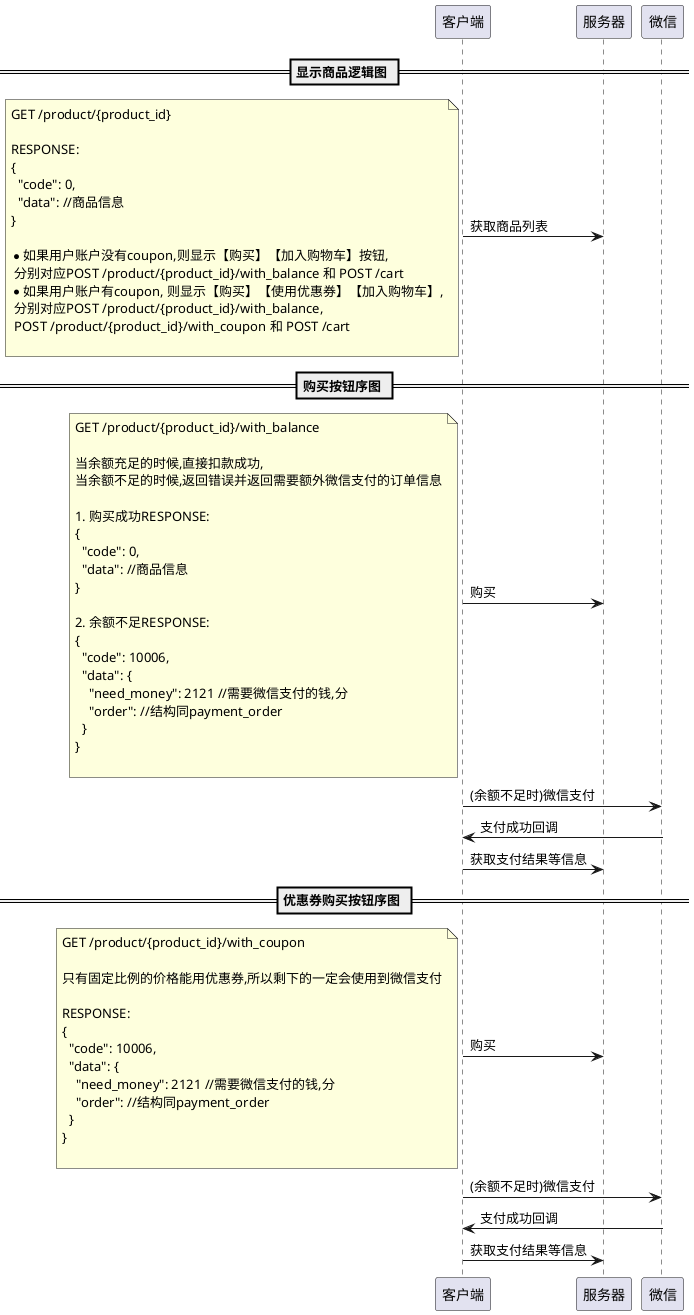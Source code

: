 @startuml

== 显示商品逻辑图 ==

客户端 -> 服务器: 获取商品列表
note left
GET /product/{product_id}

RESPONSE:
{
  "code": 0,
  "data": //商品信息
}

* 如果用户账户没有coupon,则显示【购买】【加入购物车】按钮,
 分别对应POST /product/{product_id}/with_balance 和 POST /cart
* 如果用户账户有coupon, 则显示【购买】【使用优惠券】【加入购物车】,
 分别对应POST /product/{product_id}/with_balance,
 POST /product/{product_id}/with_coupon 和 POST /cart

endnote

== 购买按钮序图 ==
客户端 -> 服务器: 购买
note left
GET /product/{product_id}/with_balance

当余额充足的时候,直接扣款成功,
当余额不足的时候,返回错误并返回需要额外微信支付的订单信息

1. 购买成功RESPONSE:
{
  "code": 0,
  "data": //商品信息
}

2. 余额不足RESPONSE:
{
  "code": 10006,
  "data": {
    "need_money": 2121 //需要微信支付的钱,分
    "order": //结构同payment_order
  }
}

endnote

客户端-> 微信: (余额不足时)微信支付
微信 -> 客户端: 支付成功回调

客户端-> 服务器: 获取支付结果等信息

== 优惠券购买按钮序图 ==
客户端 -> 服务器: 购买
note left
GET /product/{product_id}/with_coupon

只有固定比例的价格能用优惠券,所以剩下的一定会使用到微信支付

RESPONSE:
{
  "code": 10006,
  "data": {
    "need_money": 2121 //需要微信支付的钱,分
    "order": //结构同payment_order
  }
}

endnote

客户端-> 微信: (余额不足时)微信支付
微信 -> 客户端: 支付成功回调

客户端-> 服务器: 获取支付结果等信息

@enduml

